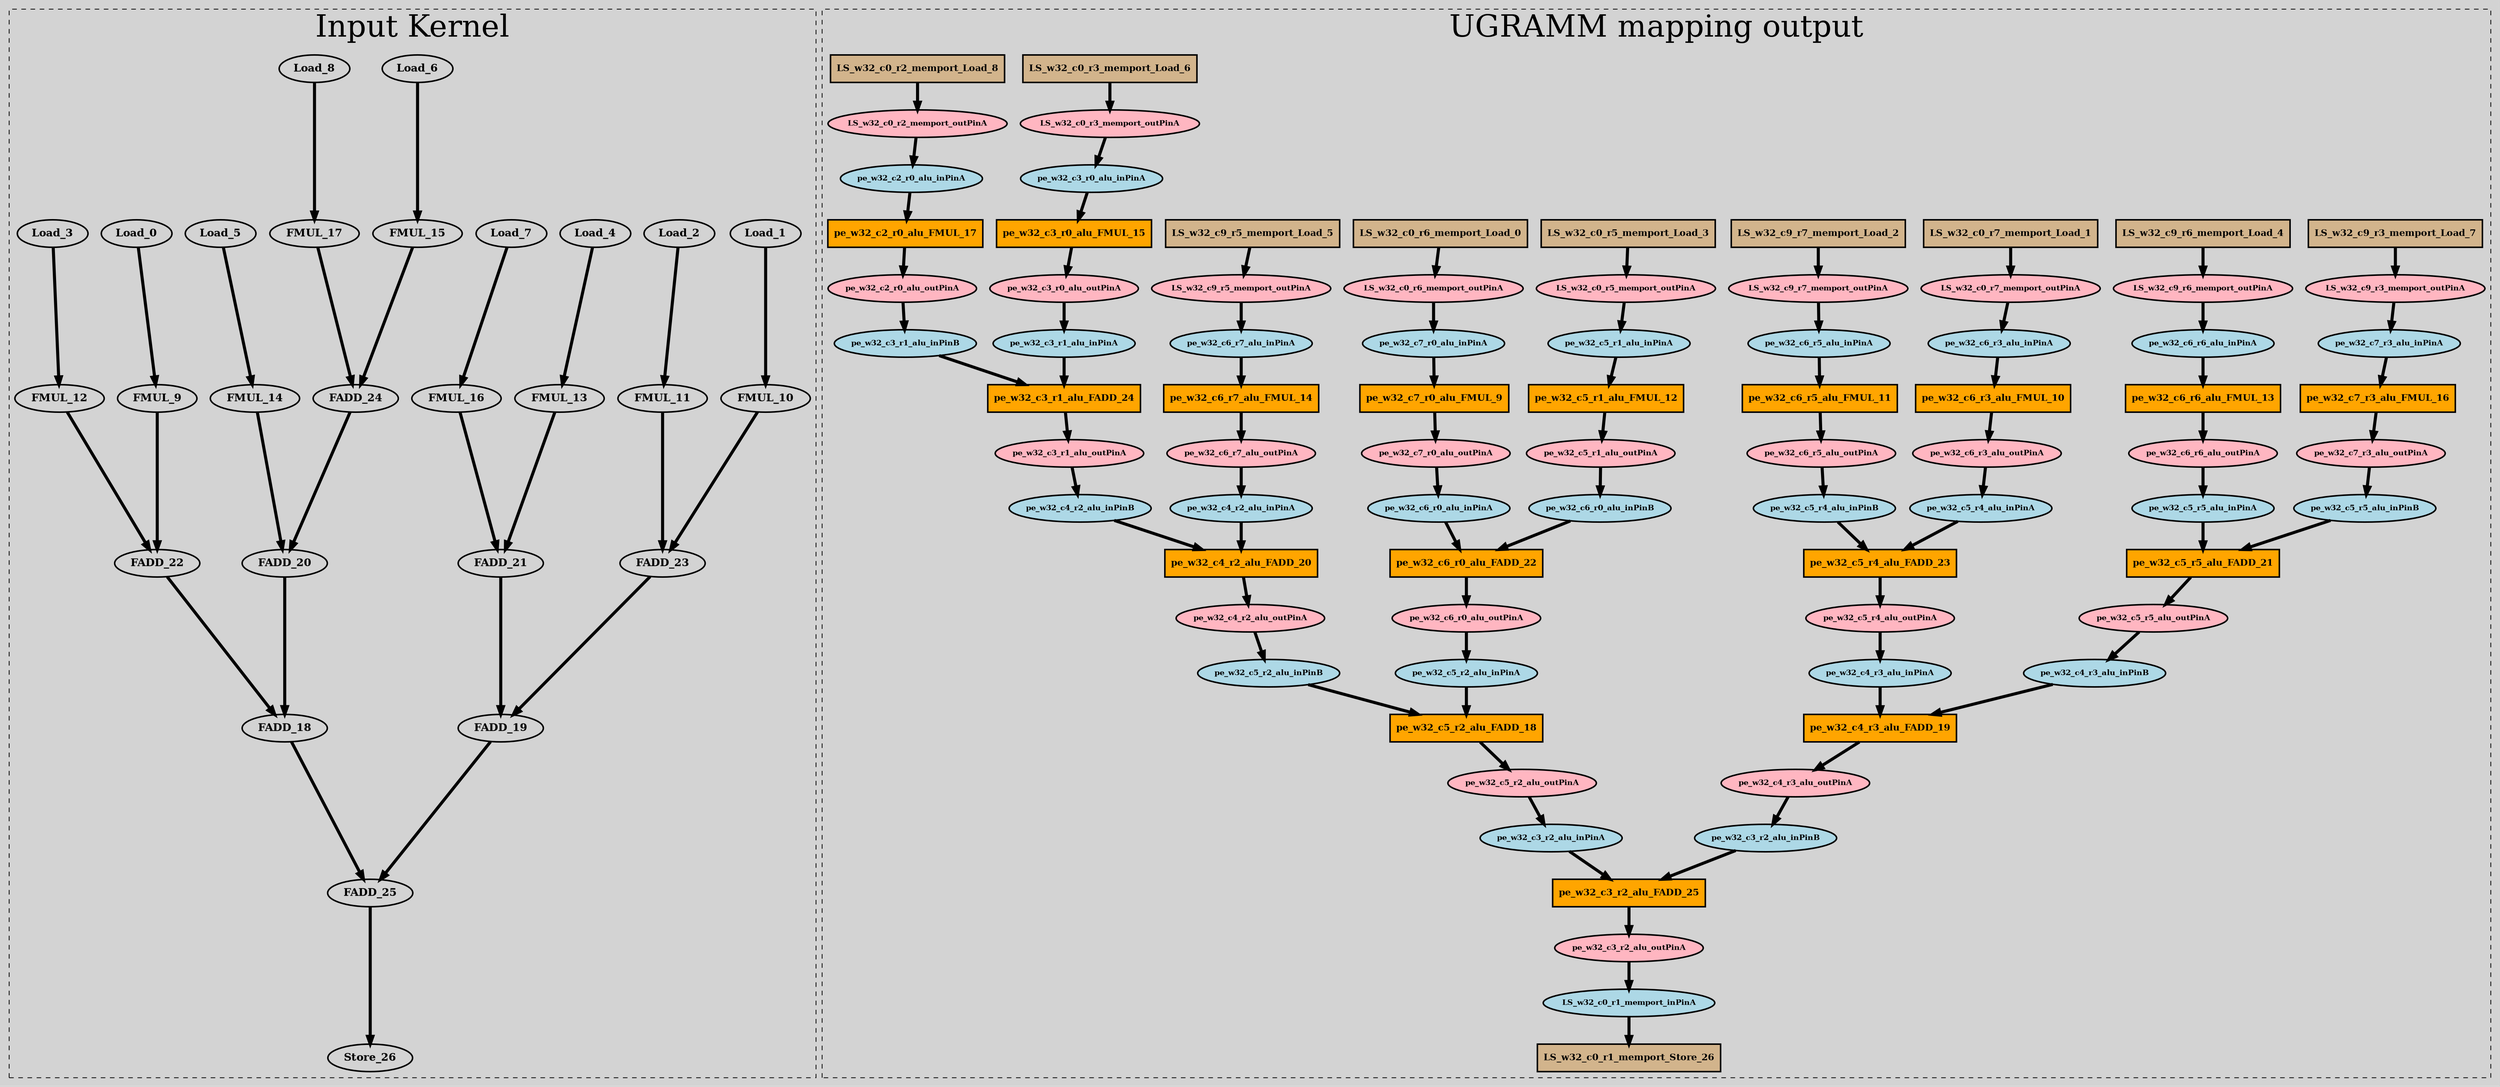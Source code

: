 digraph {
graph [bgcolor=lightgray];
 node [style=filled, fontname="times-bold", penwidth=2];
 edge [penwidth=4]; 
 splines=true; rankdir=TB;
subgraph cluster_1 {
 label = "Input Kernel"; fontsize = 40; style=dashed; 
 edge [minlen=3]
FADD_18;
FADD_19;
FADD_20;
FADD_21;
FADD_22;
FADD_23;
FADD_24;
FADD_25;
FMUL_10;
FMUL_11;
FMUL_12;
FMUL_13;
FMUL_14;
FMUL_15;
FMUL_16;
FMUL_17;
FMUL_9;
Load_0;
Load_1;
Load_2;
Load_3;
Load_4;
Load_5;
Load_6;
Load_7;
Load_8;
Store_26;
  Load_0 -> FMUL_9;
  Load_1 -> FMUL_10;
  Load_2 -> FMUL_11;
  Load_3 -> FMUL_12;
  Load_4 -> FMUL_13;
  Load_5 -> FMUL_14;
  Load_6 -> FMUL_15;
  Load_7 -> FMUL_16;
  Load_8 -> FMUL_17;
  FMUL_9 -> FADD_22;
  FMUL_10 -> FADD_23;
  FMUL_11 -> FADD_23;
  FMUL_12 -> FADD_22;
  FMUL_13 -> FADD_21;
  FMUL_14 -> FADD_20;
  FMUL_15 -> FADD_24;
  FMUL_16 -> FADD_21;
  FMUL_17 -> FADD_24;
  FADD_25 -> Store_26;
  FADD_24 -> FADD_20;
  FADD_23 -> FADD_19;
  FADD_22 -> FADD_18;
  FADD_21 -> FADD_19;
  FADD_20 -> FADD_18;
  FADD_19 -> FADD_25;
  FADD_18 -> FADD_25;
}
subgraph cluster_0 {
 label = "UGRAMM mapping output"; fontsize = 40; style=dashed;
LS_w32_c0_r3_memport_outPinA [shape="oval" width=0.1 fontsize=10 fillcolor="#FFB6C1"]
LS_w32_c0_r5_memport_Load_3 [shape="rectangle" width=0.5 fontsize=12 fillcolor="#D2B48C"]
LS_w32_c0_r5_memport_Load_3 -> LS_w32_c0_r5_memport_outPinA
LS_w32_c0_r5_memport_outPinA [shape="oval" width=0.1 fontsize=10 fillcolor="#FFB6C1"]
LS_w32_c0_r6_memport_Load_0 [shape="rectangle" width=0.5 fontsize=12 fillcolor="#D2B48C"]
LS_w32_c0_r6_memport_Load_0 -> LS_w32_c0_r6_memport_outPinA
LS_w32_c0_r6_memport_outPinA [shape="oval" width=0.1 fontsize=10 fillcolor="#FFB6C1"]
pe_w32_c2_r0_alu_FMUL_17 [shape="rectangle" width=0.5 fontsize=12 fillcolor="#FFA500"]
pe_w32_c2_r0_alu_FMUL_17 -> pe_w32_c2_r0_alu_outPinA
pe_w32_c2_r0_alu_inPinA -> pe_w32_c2_r0_alu_FMUL_17
pe_w32_c2_r0_alu_inPinA [shape="oval" width=0.1 fontsize=10 fillcolor="#ADD8E6"]
pe_w32_c2_r0_alu_outPinA [shape="oval" width=0.1 fontsize=10 fillcolor="#FFB6C1"]
LS_w32_c0_r7_memport_Load_1 [shape="rectangle" width=0.5 fontsize=12 fillcolor="#D2B48C"]
LS_w32_c0_r7_memport_Load_1 -> LS_w32_c0_r7_memport_outPinA
LS_w32_c0_r7_memport_outPinA [shape="oval" width=0.1 fontsize=10 fillcolor="#FFB6C1"]
LS_w32_c0_r1_memport_Store_26 [shape="rectangle" width=0.5 fontsize=12 fillcolor="#D2B48C"]
LS_w32_c0_r1_memport_inPinA -> LS_w32_c0_r1_memport_Store_26
LS_w32_c9_r3_memport_Load_7 [shape="rectangle" width=0.5 fontsize=12 fillcolor="#D2B48C"]
LS_w32_c9_r3_memport_Load_7 -> LS_w32_c9_r3_memport_outPinA
LS_w32_c9_r3_memport_outPinA [shape="oval" width=0.1 fontsize=10 fillcolor="#FFB6C1"]
pe_w32_c3_r0_alu_FMUL_15 [shape="rectangle" width=0.5 fontsize=12 fillcolor="#FFA500"]
pe_w32_c3_r0_alu_FMUL_15 -> pe_w32_c3_r0_alu_outPinA
pe_w32_c3_r0_alu_inPinA -> pe_w32_c3_r0_alu_FMUL_15
pe_w32_c3_r0_alu_inPinA [shape="oval" width=0.1 fontsize=10 fillcolor="#ADD8E6"]
pe_w32_c3_r0_alu_outPinA [shape="oval" width=0.1 fontsize=10 fillcolor="#FFB6C1"]
pe_w32_c3_r1_alu_FADD_24 [shape="rectangle" width=0.5 fontsize=12 fillcolor="#FFA500"]
pe_w32_c3_r1_alu_FADD_24 -> pe_w32_c3_r1_alu_outPinA
pe_w32_c3_r1_alu_inPinA -> pe_w32_c3_r1_alu_FADD_24
pe_w32_c3_r1_alu_inPinB -> pe_w32_c3_r1_alu_FADD_24
pe_w32_c3_r1_alu_inPinA [shape="oval" width=0.1 fontsize=10 fillcolor="#ADD8E6"]
pe_w32_c3_r1_alu_inPinB [shape="oval" width=0.1 fontsize=10 fillcolor="#ADD8E6"]
pe_w32_c3_r1_alu_outPinA [shape="oval" width=0.1 fontsize=10 fillcolor="#FFB6C1"]
pe_w32_c3_r2_alu_FADD_25 [shape="rectangle" width=0.5 fontsize=12 fillcolor="#FFA500"]
pe_w32_c3_r2_alu_FADD_25 -> pe_w32_c3_r2_alu_outPinA
pe_w32_c3_r2_alu_inPinA -> pe_w32_c3_r2_alu_FADD_25
pe_w32_c3_r2_alu_inPinB -> pe_w32_c3_r2_alu_FADD_25
pe_w32_c3_r2_alu_inPinA [shape="oval" width=0.1 fontsize=10 fillcolor="#ADD8E6"]
pe_w32_c3_r2_alu_inPinB [shape="oval" width=0.1 fontsize=10 fillcolor="#ADD8E6"]
pe_w32_c3_r2_alu_outPinA [shape="oval" width=0.1 fontsize=10 fillcolor="#FFB6C1"]
LS_w32_c9_r5_memport_Load_5 [shape="rectangle" width=0.5 fontsize=12 fillcolor="#D2B48C"]
LS_w32_c9_r5_memport_Load_5 -> LS_w32_c9_r5_memport_outPinA
LS_w32_c0_r1_memport_inPinA [shape="oval" width=0.1 fontsize=10 fillcolor="#ADD8E6"]
LS_w32_c9_r5_memport_outPinA [shape="oval" width=0.1 fontsize=10 fillcolor="#FFB6C1"]
LS_w32_c9_r6_memport_Load_4 [shape="rectangle" width=0.5 fontsize=12 fillcolor="#D2B48C"]
LS_w32_c9_r6_memport_Load_4 -> LS_w32_c9_r6_memport_outPinA
LS_w32_c9_r6_memport_outPinA [shape="oval" width=0.1 fontsize=10 fillcolor="#FFB6C1"]
LS_w32_c9_r7_memport_Load_2 [shape="rectangle" width=0.5 fontsize=12 fillcolor="#D2B48C"]
LS_w32_c9_r7_memport_Load_2 -> LS_w32_c9_r7_memport_outPinA
LS_w32_c9_r7_memport_outPinA [shape="oval" width=0.1 fontsize=10 fillcolor="#FFB6C1"]
pe_w32_c4_r2_alu_FADD_20 [shape="rectangle" width=0.5 fontsize=12 fillcolor="#FFA500"]
pe_w32_c4_r2_alu_FADD_20 -> pe_w32_c4_r2_alu_outPinA
pe_w32_c4_r2_alu_inPinA -> pe_w32_c4_r2_alu_FADD_20
pe_w32_c4_r2_alu_inPinB -> pe_w32_c4_r2_alu_FADD_20
pe_w32_c4_r2_alu_inPinA [shape="oval" width=0.1 fontsize=10 fillcolor="#ADD8E6"]
pe_w32_c4_r2_alu_inPinB [shape="oval" width=0.1 fontsize=10 fillcolor="#ADD8E6"]
pe_w32_c4_r2_alu_outPinA [shape="oval" width=0.1 fontsize=10 fillcolor="#FFB6C1"]
pe_w32_c4_r3_alu_FADD_19 [shape="rectangle" width=0.5 fontsize=12 fillcolor="#FFA500"]
pe_w32_c4_r3_alu_FADD_19 -> pe_w32_c4_r3_alu_outPinA
pe_w32_c4_r3_alu_inPinA -> pe_w32_c4_r3_alu_FADD_19
pe_w32_c4_r3_alu_inPinB -> pe_w32_c4_r3_alu_FADD_19
pe_w32_c4_r3_alu_inPinA [shape="oval" width=0.1 fontsize=10 fillcolor="#ADD8E6"]
pe_w32_c4_r3_alu_inPinB [shape="oval" width=0.1 fontsize=10 fillcolor="#ADD8E6"]
pe_w32_c4_r3_alu_outPinA [shape="oval" width=0.1 fontsize=10 fillcolor="#FFB6C1"]
LS_w32_c0_r2_memport_Load_8 [shape="rectangle" width=0.5 fontsize=12 fillcolor="#D2B48C"]
LS_w32_c0_r2_memport_Load_8 -> LS_w32_c0_r2_memport_outPinA
pe_w32_c5_r1_alu_FMUL_12 [shape="rectangle" width=0.5 fontsize=12 fillcolor="#FFA500"]
pe_w32_c5_r1_alu_FMUL_12 -> pe_w32_c5_r1_alu_outPinA
pe_w32_c5_r1_alu_inPinA -> pe_w32_c5_r1_alu_FMUL_12
pe_w32_c5_r1_alu_inPinA [shape="oval" width=0.1 fontsize=10 fillcolor="#ADD8E6"]
pe_w32_c5_r1_alu_outPinA [shape="oval" width=0.1 fontsize=10 fillcolor="#FFB6C1"]
pe_w32_c5_r2_alu_FADD_18 [shape="rectangle" width=0.5 fontsize=12 fillcolor="#FFA500"]
pe_w32_c5_r2_alu_FADD_18 -> pe_w32_c5_r2_alu_outPinA
pe_w32_c5_r2_alu_inPinA -> pe_w32_c5_r2_alu_FADD_18
pe_w32_c5_r2_alu_inPinB -> pe_w32_c5_r2_alu_FADD_18
pe_w32_c5_r2_alu_inPinA [shape="oval" width=0.1 fontsize=10 fillcolor="#ADD8E6"]
pe_w32_c5_r2_alu_inPinB [shape="oval" width=0.1 fontsize=10 fillcolor="#ADD8E6"]
pe_w32_c5_r2_alu_outPinA [shape="oval" width=0.1 fontsize=10 fillcolor="#FFB6C1"]
pe_w32_c5_r4_alu_FADD_23 [shape="rectangle" width=0.5 fontsize=12 fillcolor="#FFA500"]
pe_w32_c5_r4_alu_FADD_23 -> pe_w32_c5_r4_alu_outPinA
pe_w32_c5_r4_alu_inPinA -> pe_w32_c5_r4_alu_FADD_23
pe_w32_c5_r4_alu_inPinB -> pe_w32_c5_r4_alu_FADD_23
pe_w32_c5_r4_alu_inPinA [shape="oval" width=0.1 fontsize=10 fillcolor="#ADD8E6"]
pe_w32_c5_r4_alu_inPinB [shape="oval" width=0.1 fontsize=10 fillcolor="#ADD8E6"]
pe_w32_c5_r4_alu_outPinA [shape="oval" width=0.1 fontsize=10 fillcolor="#FFB6C1"]
pe_w32_c5_r5_alu_FADD_21 [shape="rectangle" width=0.5 fontsize=12 fillcolor="#FFA500"]
pe_w32_c5_r5_alu_FADD_21 -> pe_w32_c5_r5_alu_outPinA
pe_w32_c5_r5_alu_inPinA -> pe_w32_c5_r5_alu_FADD_21
pe_w32_c5_r5_alu_inPinB -> pe_w32_c5_r5_alu_FADD_21
pe_w32_c5_r5_alu_inPinA [shape="oval" width=0.1 fontsize=10 fillcolor="#ADD8E6"]
pe_w32_c5_r5_alu_inPinB [shape="oval" width=0.1 fontsize=10 fillcolor="#ADD8E6"]
pe_w32_c5_r5_alu_outPinA [shape="oval" width=0.1 fontsize=10 fillcolor="#FFB6C1"]
pe_w32_c6_r0_alu_FADD_22 [shape="rectangle" width=0.5 fontsize=12 fillcolor="#FFA500"]
pe_w32_c6_r0_alu_FADD_22 -> pe_w32_c6_r0_alu_outPinA
pe_w32_c6_r0_alu_inPinA -> pe_w32_c6_r0_alu_FADD_22
pe_w32_c6_r0_alu_inPinB -> pe_w32_c6_r0_alu_FADD_22
pe_w32_c6_r0_alu_inPinA [shape="oval" width=0.1 fontsize=10 fillcolor="#ADD8E6"]
pe_w32_c6_r0_alu_inPinB [shape="oval" width=0.1 fontsize=10 fillcolor="#ADD8E6"]
pe_w32_c6_r0_alu_outPinA [shape="oval" width=0.1 fontsize=10 fillcolor="#FFB6C1"]
LS_w32_c0_r2_memport_outPinA [shape="oval" width=0.1 fontsize=10 fillcolor="#FFB6C1"]
pe_w32_c6_r3_alu_FMUL_10 [shape="rectangle" width=0.5 fontsize=12 fillcolor="#FFA500"]
pe_w32_c6_r3_alu_FMUL_10 -> pe_w32_c6_r3_alu_outPinA
pe_w32_c6_r3_alu_inPinA -> pe_w32_c6_r3_alu_FMUL_10
pe_w32_c6_r3_alu_inPinA [shape="oval" width=0.1 fontsize=10 fillcolor="#ADD8E6"]
pe_w32_c6_r3_alu_outPinA [shape="oval" width=0.1 fontsize=10 fillcolor="#FFB6C1"]
pe_w32_c6_r5_alu_FMUL_11 [shape="rectangle" width=0.5 fontsize=12 fillcolor="#FFA500"]
pe_w32_c6_r5_alu_FMUL_11 -> pe_w32_c6_r5_alu_outPinA
pe_w32_c6_r5_alu_inPinA -> pe_w32_c6_r5_alu_FMUL_11
pe_w32_c6_r5_alu_inPinA [shape="oval" width=0.1 fontsize=10 fillcolor="#ADD8E6"]
pe_w32_c6_r5_alu_outPinA [shape="oval" width=0.1 fontsize=10 fillcolor="#FFB6C1"]
pe_w32_c6_r6_alu_FMUL_13 [shape="rectangle" width=0.5 fontsize=12 fillcolor="#FFA500"]
pe_w32_c6_r6_alu_FMUL_13 -> pe_w32_c6_r6_alu_outPinA
pe_w32_c6_r6_alu_inPinA -> pe_w32_c6_r6_alu_FMUL_13
pe_w32_c6_r6_alu_inPinA [shape="oval" width=0.1 fontsize=10 fillcolor="#ADD8E6"]
pe_w32_c6_r6_alu_outPinA [shape="oval" width=0.1 fontsize=10 fillcolor="#FFB6C1"]
LS_w32_c0_r3_memport_Load_6 [shape="rectangle" width=0.5 fontsize=12 fillcolor="#D2B48C"]
LS_w32_c0_r3_memport_Load_6 -> LS_w32_c0_r3_memport_outPinA
pe_w32_c6_r7_alu_FMUL_14 [shape="rectangle" width=0.5 fontsize=12 fillcolor="#FFA500"]
pe_w32_c6_r7_alu_FMUL_14 -> pe_w32_c6_r7_alu_outPinA
pe_w32_c6_r7_alu_inPinA -> pe_w32_c6_r7_alu_FMUL_14
pe_w32_c6_r7_alu_inPinA [shape="oval" width=0.1 fontsize=10 fillcolor="#ADD8E6"]
pe_w32_c6_r7_alu_outPinA [shape="oval" width=0.1 fontsize=10 fillcolor="#FFB6C1"]
pe_w32_c7_r0_alu_FMUL_9 [shape="rectangle" width=0.5 fontsize=12 fillcolor="#FFA500"]
pe_w32_c7_r0_alu_FMUL_9 -> pe_w32_c7_r0_alu_outPinA
pe_w32_c7_r0_alu_inPinA -> pe_w32_c7_r0_alu_FMUL_9
pe_w32_c7_r0_alu_inPinA [shape="oval" width=0.1 fontsize=10 fillcolor="#ADD8E6"]
pe_w32_c7_r0_alu_outPinA [shape="oval" width=0.1 fontsize=10 fillcolor="#FFB6C1"]
pe_w32_c7_r3_alu_FMUL_16 [shape="rectangle" width=0.5 fontsize=12 fillcolor="#FFA500"]
pe_w32_c7_r3_alu_FMUL_16 -> pe_w32_c7_r3_alu_outPinA
pe_w32_c7_r3_alu_inPinA -> pe_w32_c7_r3_alu_FMUL_16
pe_w32_c7_r3_alu_inPinA [shape="oval" width=0.1 fontsize=10 fillcolor="#ADD8E6"]
pe_w32_c7_r3_alu_outPinA [shape="oval" width=0.1 fontsize=10 fillcolor="#FFB6C1"]
pe_w32_c5_r2_alu_outPinA -> pe_w32_c3_r2_alu_inPinA
pe_w32_c4_r3_alu_outPinA -> pe_w32_c3_r2_alu_inPinB
pe_w32_c4_r2_alu_outPinA -> pe_w32_c5_r2_alu_inPinB
pe_w32_c5_r5_alu_outPinA -> pe_w32_c4_r3_alu_inPinB
pe_w32_c6_r0_alu_outPinA -> pe_w32_c5_r2_alu_inPinA
pe_w32_c5_r4_alu_outPinA -> pe_w32_c4_r3_alu_inPinA
pe_w32_c3_r1_alu_outPinA -> pe_w32_c4_r2_alu_inPinB
pe_w32_c3_r2_alu_outPinA -> LS_w32_c0_r1_memport_inPinA
pe_w32_c6_r3_alu_outPinA -> pe_w32_c5_r4_alu_inPinA
pe_w32_c6_r5_alu_outPinA -> pe_w32_c5_r4_alu_inPinB
pe_w32_c5_r1_alu_outPinA -> pe_w32_c6_r0_alu_inPinB
pe_w32_c6_r6_alu_outPinA -> pe_w32_c5_r5_alu_inPinA
pe_w32_c6_r7_alu_outPinA -> pe_w32_c4_r2_alu_inPinA
pe_w32_c3_r0_alu_outPinA -> pe_w32_c3_r1_alu_inPinA
pe_w32_c7_r3_alu_outPinA -> pe_w32_c5_r5_alu_inPinB
pe_w32_c2_r0_alu_outPinA -> pe_w32_c3_r1_alu_inPinB
pe_w32_c7_r0_alu_outPinA -> pe_w32_c6_r0_alu_inPinA
LS_w32_c0_r6_memport_outPinA -> pe_w32_c7_r0_alu_inPinA
LS_w32_c0_r7_memport_outPinA -> pe_w32_c6_r3_alu_inPinA
LS_w32_c9_r7_memport_outPinA -> pe_w32_c6_r5_alu_inPinA
LS_w32_c0_r5_memport_outPinA -> pe_w32_c5_r1_alu_inPinA
LS_w32_c9_r6_memport_outPinA -> pe_w32_c6_r6_alu_inPinA
LS_w32_c9_r5_memport_outPinA -> pe_w32_c6_r7_alu_inPinA
LS_w32_c0_r3_memport_outPinA -> pe_w32_c3_r0_alu_inPinA
LS_w32_c9_r3_memport_outPinA -> pe_w32_c7_r3_alu_inPinA
LS_w32_c0_r2_memport_outPinA -> pe_w32_c2_r0_alu_inPinA
}
}
